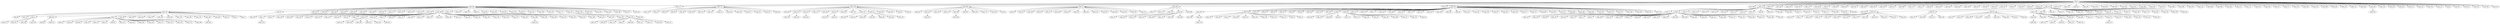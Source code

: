 digraph gen_geografico_500_bfs {
  nodo_67 -> nodo_215;
  nodo_267 -> nodo_94;
  nodo_384 -> nodo_34;
  nodo_127 -> nodo_119;
  nodo_384 -> nodo_373;
  nodo_131 -> nodo_54;
  nodo_320 -> nodo_439;
  nodo_384 -> nodo_490;
  nodo_131 -> nodo_58;
  nodo_384 -> nodo_249;
  nodo_256 -> nodo_391;
  nodo_384 -> nodo_248;
  nodo_384 -> nodo_485;
  nodo_384 -> nodo_365;
  nodo_384 -> nodo_486;
  nodo_270 -> nodo_17;
  nodo_384 -> nodo_361;
  nodo_131 -> nodo_64;
  nodo_384 -> nodo_477;
  nodo_149 -> nodo_300;
  nodo_384 -> nodo_233;
  nodo_256 -> nodo_84;
  nodo_344 -> nodo_480;
  nodo_270 -> nodo_434;
  nodo_270 -> nodo_317;
  nodo_262 -> nodo_431;
  nodo_267 -> nodo_78;
  nodo_67 -> nodo_430;
  nodo_384 -> nodo_225;
  nodo_15 -> nodo_56;
  nodo_5 -> nodo_375;
  nodo_271 -> nodo_115;
  nodo_384 -> nodo_100;
  nodo_262 -> nodo_442;
  nodo_384 -> nodo_340;
  nodo_395 -> nodo_4;
  nodo_256 -> nodo_61;
  nodo_149 -> nodo_323;
  nodo_352 -> nodo_341;
  nodo_0 -> nodo_18;
  nodo_0 -> nodo_15;
  nodo_256 -> nodo_348;
  nodo_269 -> nodo_324;
  nodo_384 -> nodo_173;
  nodo_397 -> nodo_32;
  nodo_26 -> nodo_427;
  nodo_269 -> nodo_75;
  nodo_397 -> nodo_30;
  nodo_0 -> nodo_296;
  nodo_149 -> nodo_211;
  nodo_397 -> nodo_38;
  nodo_0 -> nodo_10;
  nodo_397 -> nodo_307;
  nodo_262 -> nodo_109;
  nodo_0 -> nodo_29;
  nodo_0 -> nodo_190;
  nodo_0 -> nodo_193;
  nodo_269 -> nodo_67;
  nodo_67 -> nodo_146;
  nodo_0 -> nodo_195;
  nodo_0 -> nodo_187;
  nodo_448 -> nodo_304;
  nodo_442 -> nodo_181;
  nodo_149 -> nodo_464;
  nodo_397 -> nodo_48;
  nodo_397 -> nodo_49;
  nodo_15 -> nodo_44;
  nodo_65 -> nodo_16;
  nodo_384 -> nodo_62;
  nodo_397 -> nodo_436;
  nodo_397 -> nodo_316;
  nodo_0 -> nodo_37;
  nodo_0 -> nodo_36;
  nodo_269 -> nodo_423;
  nodo_262 -> nodo_114;
  nodo_0 -> nodo_280;
  nodo_45 -> nodo_337;
  nodo_0 -> nodo_281;
  nodo_0 -> nodo_283;
  nodo_0 -> nodo_162;
  nodo_67 -> nodo_356;
  nodo_0 -> nodo_163;
  nodo_0 -> nodo_395;
  nodo_384 -> nodo_269;
  nodo_271 -> nodo_432;
  nodo_5 -> nodo_297;
  nodo_0 -> nodo_397;
  nodo_0 -> nodo_155;
  nodo_0 -> nodo_399;
  nodo_0 -> nodo_157;
  nodo_149 -> nodo_353;
  nodo_384 -> nodo_143;
  nodo_131 -> nodo_39;
  nodo_384 -> nodo_267;
  nodo_262 -> nodo_363;
  nodo_0 -> nodo_31;
  nodo_149 -> nodo_352;
  nodo_384 -> nodo_92;
  nodo_397 -> nodo_405;
  nodo_397 -> nodo_7;
  nodo_15 -> nodo_186;
  nodo_397 -> nodo_8;
  nodo_384 -> nodo_88;
  nodo_0 -> nodo_46;
  nodo_0 -> nodo_290;
  nodo_0 -> nodo_291;
  nodo_262 -> nodo_487;
  nodo_334 -> nodo_60;
  nodo_0 -> nodo_294;
  nodo_384 -> nodo_380;
  nodo_65 -> nodo_35;
  nodo_0 -> nodo_165;
  nodo_397 -> nodo_411;
  nodo_384 -> nodo_495;
  nodo_15 -> nodo_20;
  nodo_384 -> nodo_376;
  nodo_15 -> nodo_22;
  nodo_376 -> nodo_310;
  nodo_384 -> nodo_87;
  nodo_15 -> nodo_180;
  nodo_149 -> nodo_120;
  nodo_397 -> nodo_413;
  nodo_8 -> nodo_172;
  nodo_1 -> nodo_24;
  nodo_397 -> nodo_77;
  nodo_269 -> nodo_122;
  nodo_2 -> nodo_301;
  nodo_269 -> nodo_360;
  nodo_72 -> nodo_406;
  nodo_262 -> nodo_381;
  nodo_397 -> nodo_104;
  nodo_397 -> nodo_466;
  nodo_149 -> nodo_132;
  nodo_397 -> nodo_469;
  nodo_0 -> nodo_50;
  nodo_397 -> nodo_107;
  nodo_397 -> nodo_228;
  nodo_267 -> nodo_409;
  nodo_269 -> nodo_118;
  nodo_269 -> nodo_112;
  nodo_269 -> nodo_355;
  nodo_269 -> nodo_234;
  nodo_0 -> nodo_68;
  nodo_269 -> nodo_110;
  nodo_26 -> nodo_454;
  nodo_397 -> nodo_354;
  nodo_262 -> nodo_272;
  nodo_7 -> nodo_350;
  nodo_131 -> nodo_286;
  nodo_33 -> nodo_314;
  nodo_267 -> nodo_400;
  nodo_0 -> nodo_63;
  nodo_397 -> nodo_359;
  nodo_397 -> nodo_358;
  nodo_33 -> nodo_319;
  nodo_72 -> nodo_419;
  nodo_269 -> nodo_347;
  nodo_277 -> nodo_266;
  nodo_2 -> nodo_401;
  nodo_8 -> nodo_273;
  nodo_397 -> nodo_53;
  nodo_2 -> nodo_14;
  nodo_384 -> nodo_191;
  nodo_397 -> nodo_443;
  nodo_397 -> nodo_202;
  nodo_384 -> nodo_188;
  nodo_397 -> nodo_320;
  nodo_2 -> nodo_12;
  nodo_10 -> nodo_412;
  nodo_149 -> nodo_394;
  nodo_305 -> nodo_295;
  nodo_397 -> nodo_326;
  nodo_34 -> nodo_243;
  nodo_1 -> nodo_40;
  nodo_397 -> nodo_327;
  nodo_269 -> nodo_218;
  nodo_270 -> nodo_76;
  nodo_131 -> nodo_153;
  nodo_384 -> nodo_182;
  nodo_340 -> nodo_136;
  nodo_0 -> nodo_80;
  nodo_384 -> nodo_177;
  nodo_397 -> nodo_452;
  nodo_0 -> nodo_86;
  nodo_0 -> nodo_83;
  nodo_397 -> nodo_339;
  nodo_397 -> nodo_217;
  nodo_277 -> nodo_166;
  nodo_26 -> nodo_141;
  nodo_304 -> nodo_476;
  nodo_1 -> nodo_69;
  nodo_397 -> nodo_151;
  nodo_269 -> nodo_160;
  nodo_26 -> nodo_148;
  nodo_131 -> nodo_257;
  nodo_395 -> nodo_417;
  nodo_397 -> nodo_389;
  nodo_397 -> nodo_265;
  nodo_72 -> nodo_57;
  nodo_7 -> nodo_287;
  nodo_10 -> nodo_473;
  nodo_0 -> nodo_93;
  nodo_149 -> nodo_292;
  nodo_269 -> nodo_158;
  nodo_1 -> nodo_79;
  nodo_397 -> nodo_161;
  nodo_1 -> nodo_70;
  nodo_131 -> nodo_121;
  nodo_262 -> nodo_198;
  nodo_397 -> nodo_396;
  nodo_5 -> nodo_446;
  nodo_1 -> nodo_74;
  nodo_10 -> nodo_343;
  nodo_271 -> nodo_99;
  nodo_4 -> nodo_415;
  nodo_131 -> nodo_240;
  nodo_2 -> nodo_51;
  nodo_33 -> nodo_362;
  nodo_397 -> nodo_483;
  nodo_397 -> nodo_482;
  nodo_262 -> nodo_25;
  nodo_131 -> nodo_239;
  nodo_10 -> nodo_453;
  nodo_269 -> nodo_130;
  nodo_397 -> nodo_382;
  nodo_269 -> nodo_374;
  nodo_269 -> nodo_254;
  nodo_397 -> nodo_256;
  nodo_131 -> nodo_227;
  nodo_33 -> nodo_494;
  nodo_1 -> nodo_90;
  nodo_397 -> nodo_378;
  nodo_495 -> nodo_418;
  nodo_397 -> nodo_251;
  nodo_376 -> nodo_398;
  nodo_5 -> nodo_226;
  nodo_267 -> nodo_426;
  nodo_10 -> nodo_271;
  nodo_10 -> nodo_152;
  nodo_137 -> nodo_404;
  nodo_10 -> nodo_2;
  nodo_340 -> nodo_200;
  nodo_397 -> nodo_194;
  nodo_10 -> nodo_59;
  nodo_340 -> nodo_205;
  nodo_2 -> nodo_390;
  nodo_33 -> nodo_263;
  nodo_131 -> nodo_455;
  nodo_57 -> nodo_174;
  nodo_363 -> nodo_309;
  nodo_0 -> nodo_410;
  nodo_185 -> nodo_420;
  nodo_0 -> nodo_414;
  nodo_1 -> nodo_213;
  nodo_10 -> nodo_279;
  nodo_267 -> nodo_479;
  nodo_323 -> nodo_407;
  nodo_7 -> nodo_403;
  nodo_395 -> nodo_335;
  nodo_10 -> nodo_277;
  nodo_298 -> nodo_331;
  nodo_2 -> nodo_258;
  nodo_269 -> nodo_196;
  nodo_10 -> nodo_66;
  nodo_2 -> nodo_134;
  nodo_8 -> nodo_345;
  nodo_2 -> nodo_372;
  nodo_15 -> nodo_402;
  nodo_72 -> nodo_491;
  nodo_8 -> nodo_467;
  nodo_437 -> nodo_223;
  nodo_0 -> nodo_422;
  nodo_0 -> nodo_302;
  nodo_2 -> nodo_89;
  nodo_33 -> nodo_159;
  nodo_0 -> nodo_425;
  nodo_0 -> nodo_305;
  nodo_267 -> nodo_126;
  nodo_132 -> nodo_284;
  nodo_478 -> nodo_197;
  nodo_0 -> nodo_308;
  nodo_57 -> nodo_42;
  nodo_269 -> nodo_189;
  nodo_303 -> nodo_176;
  nodo_72 -> nodo_344;
  nodo_334 -> nodo_154;
  nodo_397 -> nodo_293;
  nodo_72 -> nodo_460;
  nodo_15 -> nodo_435;
  nodo_2 -> nodo_242;
  nodo_131 -> nodo_313;
  nodo_397 -> nodo_285;
  nodo_478 -> nodo_98;
  nodo_267 -> nodo_334;
  nodo_149 -> nodo_33;
  nodo_267 -> nodo_338;
  nodo_10 -> nodo_253;
  nodo_2 -> nodo_238;
  nodo_269 -> nodo_298;
  nodo_72 -> nodo_471;
  nodo_72 -> nodo_470;
  nodo_137 -> nodo_65;
  nodo_15 -> nodo_424;
  nodo_2 -> nodo_231;
  nodo_397 -> nodo_178;
  nodo_437 -> nodo_325;
  nodo_478 -> nodo_179;
  nodo_10 -> nodo_489;
  nodo_267 -> nodo_106;
  nodo_0 -> nodo_408;
  nodo_10 -> nodo_484;
  nodo_131 -> nodo_306;
  nodo_149 -> nodo_45;
  nodo_2 -> nodo_346;
  nodo_2 -> nodo_468;
  nodo_137 -> nodo_447;
  nodo_428 -> nodo_478;
  nodo_2 -> nodo_463;
  nodo_340 -> nodo_247;
  nodo_267 -> nodo_393;
  nodo_8 -> nodo_139;
  nodo_10 -> nodo_21;
  nodo_10 -> nodo_183;
  nodo_323 -> nodo_318;
  nodo_10 -> nodo_23;
  nodo_340 -> nodo_475;
  nodo_8 -> nodo_386;
  nodo_8 -> nodo_147;
  nodo_275 -> nodo_421;
  nodo_72 -> nodo_457;
  nodo_57 -> nodo_245;
  nodo_428 -> nodo_246;
  nodo_490 -> nodo_71;
  nodo_395 -> nodo_488;
  nodo_324 -> nodo_351;
  nodo_478 -> nodo_81;
  nodo_10 -> nodo_171;
  nodo_340 -> nodo_101;
  nodo_8 -> nodo_232;
  nodo_335 -> nodo_278;
  nodo_478 -> nodo_369;
  nodo_137 -> nodo_19;
  nodo_267 -> nodo_133;
  nodo_478 -> nodo_123;
  nodo_2 -> nodo_438;
  nodo_137 -> nodo_26;
  nodo_2 -> nodo_311;
  nodo_267 -> nodo_264;
  nodo_267 -> nodo_385;
  nodo_477 -> nodo_97;
  nodo_340 -> nodo_461;
  nodo_10 -> nodo_288;
  nodo_270 -> nodo_259;
  nodo_1 -> nodo_184;
  nodo_137 -> nodo_129;
  nodo_395 -> nodo_185;
  nodo_65 -> nodo_209;
  nodo_0 -> nodo_262;
  nodo_0 -> nodo_383;
  nodo_0 -> nodo_131;
  nodo_0 -> nodo_252;
  nodo_149 -> nodo_95;
  nodo_0 -> nodo_496;
  nodo_0 -> nodo_497;
  nodo_0 -> nodo_255;
  nodo_0 -> nodo_498;
  nodo_437 -> nodo_199;
  nodo_0 -> nodo_499;
  nodo_0 -> nodo_137;
  nodo_0 -> nodo_379;
  nodo_335 -> nodo_370;
  nodo_57 -> nodo_219;
  nodo_335 -> nodo_493;
  nodo_15 -> nodo_241;
  nodo_256 -> nodo_312;
  nodo_65 -> nodo_433;
  nodo_15 -> nodo_367;
  nodo_0 -> nodo_384;
  nodo_65 -> nodo_55;
  nodo_335 -> nodo_124;
  nodo_478 -> nodo_117;
  nodo_0 -> nodo_145;
  nodo_0 -> nodo_388;
  nodo_0 -> nodo_268;
  nodo_340 -> nodo_41;
  nodo_335 -> nodo_128;
  nodo_57 -> nodo_321;
  nodo_0 -> nodo_149;
  nodo_137 -> nodo_224;
  nodo_137 -> nodo_222;
  nodo_256 -> nodo_329;
  nodo_137 -> nodo_349;
  nodo_65 -> nodo_108;
  nodo_256 -> nodo_204;
  nodo_256 -> nodo_322;
  nodo_65 -> nodo_462;
  nodo_0 -> nodo_481;
  nodo_0 -> nodo_472;
  nodo_0 -> nodo_111;
  nodo_0 -> nodo_235;
  nodo_0 -> nodo_236;
  nodo_0 -> nodo_237;
  nodo_270 -> nodo_168;
  nodo_137 -> nodo_357;
  nodo_137 -> nodo_113;
  nodo_256 -> nodo_214;
  nodo_15 -> nodo_260;
  nodo_15 -> nodo_261;
  nodo_0 -> nodo_371;
  nodo_0 -> nodo_250;
  nodo_0 -> nodo_364;
  nodo_335 -> nodo_465;
  nodo_0 -> nodo_244;
  nodo_478 -> nodo_336;
  nodo_0 -> nodo_366;
  nodo_0 -> nodo_127;
  nodo_270 -> nodo_274;
  nodo_478 -> nodo_451;
  nodo_270 -> nodo_150;
  nodo_1 -> nodo_164;
  nodo_137 -> nodo_73;
  nodo_15 -> nodo_450;
  nodo_137 -> nodo_169;
  nodo_137 -> nodo_72;
  nodo_340 -> nodo_13;
  nodo_71 -> nodo_116;
  nodo_65 -> nodo_91;
  nodo_65 -> nodo_96;
  nodo_72 -> nodo_282;
  nodo_384 -> nodo_203;
  nodo_0 -> nodo_330;
  nodo_384 -> nodo_444;
  nodo_256 -> nodo_6;
  nodo_0 -> nodo_333;
  nodo_0 -> nodo_212;
  nodo_384 -> nodo_440;
  nodo_0 -> nodo_456;
  nodo_1 -> nodo_138;
  nodo_0 -> nodo_458;
  nodo_0 -> nodo_216;
  nodo_0 -> nodo_459;
  nodo_92 -> nodo_210;
  nodo_1 -> nodo_377;
  nodo_1 -> nodo_135;
  nodo_384 -> nodo_449;
  nodo_384 -> nodo_207;
  nodo_7 -> nodo_43;
  nodo_270 -> nodo_220;
  nodo_270 -> nodo_208;
  nodo_2 -> nodo_299;
  nodo_267 -> nodo_47;
  nodo_137 -> nodo_170;
  nodo_357 -> nodo_416;
  nodo_2 -> nodo_175;
  nodo_267 -> nodo_5;
  nodo_0 -> nodo_342;
  nodo_0 -> nodo_221;
  nodo_0 -> nodo_102;
  nodo_0 -> nodo_105;
  nodo_8 -> nodo_28;
  nodo_267 -> nodo_1;
  nodo_270 -> nodo_332;
  nodo_384 -> nodo_437;
  nodo_267 -> nodo_3;
  nodo_15 -> nodo_474;
  nodo_137 -> nodo_387;
  nodo_137 -> nodo_140;
  nodo_2 -> nodo_167;
  nodo_72 -> nodo_144;
  nodo_2 -> nodo_289;
  nodo_72 -> nodo_142;
  nodo_10 -> nodo_85;
  nodo_67 -> nodo_192;
  nodo_0 -> nodo_315;
  nodo_264 -> nodo_492;
  nodo_256 -> nodo_11;
  nodo_384 -> nodo_429;
  nodo_384 -> nodo_428;
  nodo_1 -> nodo_230;
  nodo_137 -> nodo_156;
  nodo_270 -> nodo_229;
  nodo_2 -> nodo_276;
  nodo_320 -> nodo_303;
  nodo_137 -> nodo_392;
  nodo_0 -> nodo_9;
  nodo_137 -> nodo_270;
  nodo_72 -> nodo_275;
  nodo_45 -> nodo_52;
  nodo_0 -> nodo_441;
  nodo_0 -> nodo_201;
  nodo_267 -> nodo_27;
  nodo_0 -> nodo_445;
  nodo_149 -> nodo_82;
  nodo_1 -> nodo_125;
  nodo_0 -> nodo_448;
  nodo_0 -> nodo_206;
  nodo_458 -> nodo_103;
  nodo_1 -> nodo_368;
  nodo_0 -> nodo_328;
}